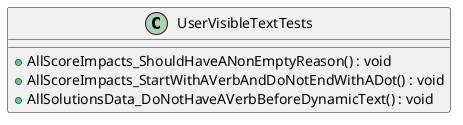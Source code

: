 @startuml
class UserVisibleTextTests {
    + AllScoreImpacts_ShouldHaveANonEmptyReason() : void
    + AllScoreImpacts_StartWithAVerbAndDoNotEndWithADot() : void
    + AllSolutionsData_DoNotHaveAVerbBeforeDynamicText() : void
}
@enduml
